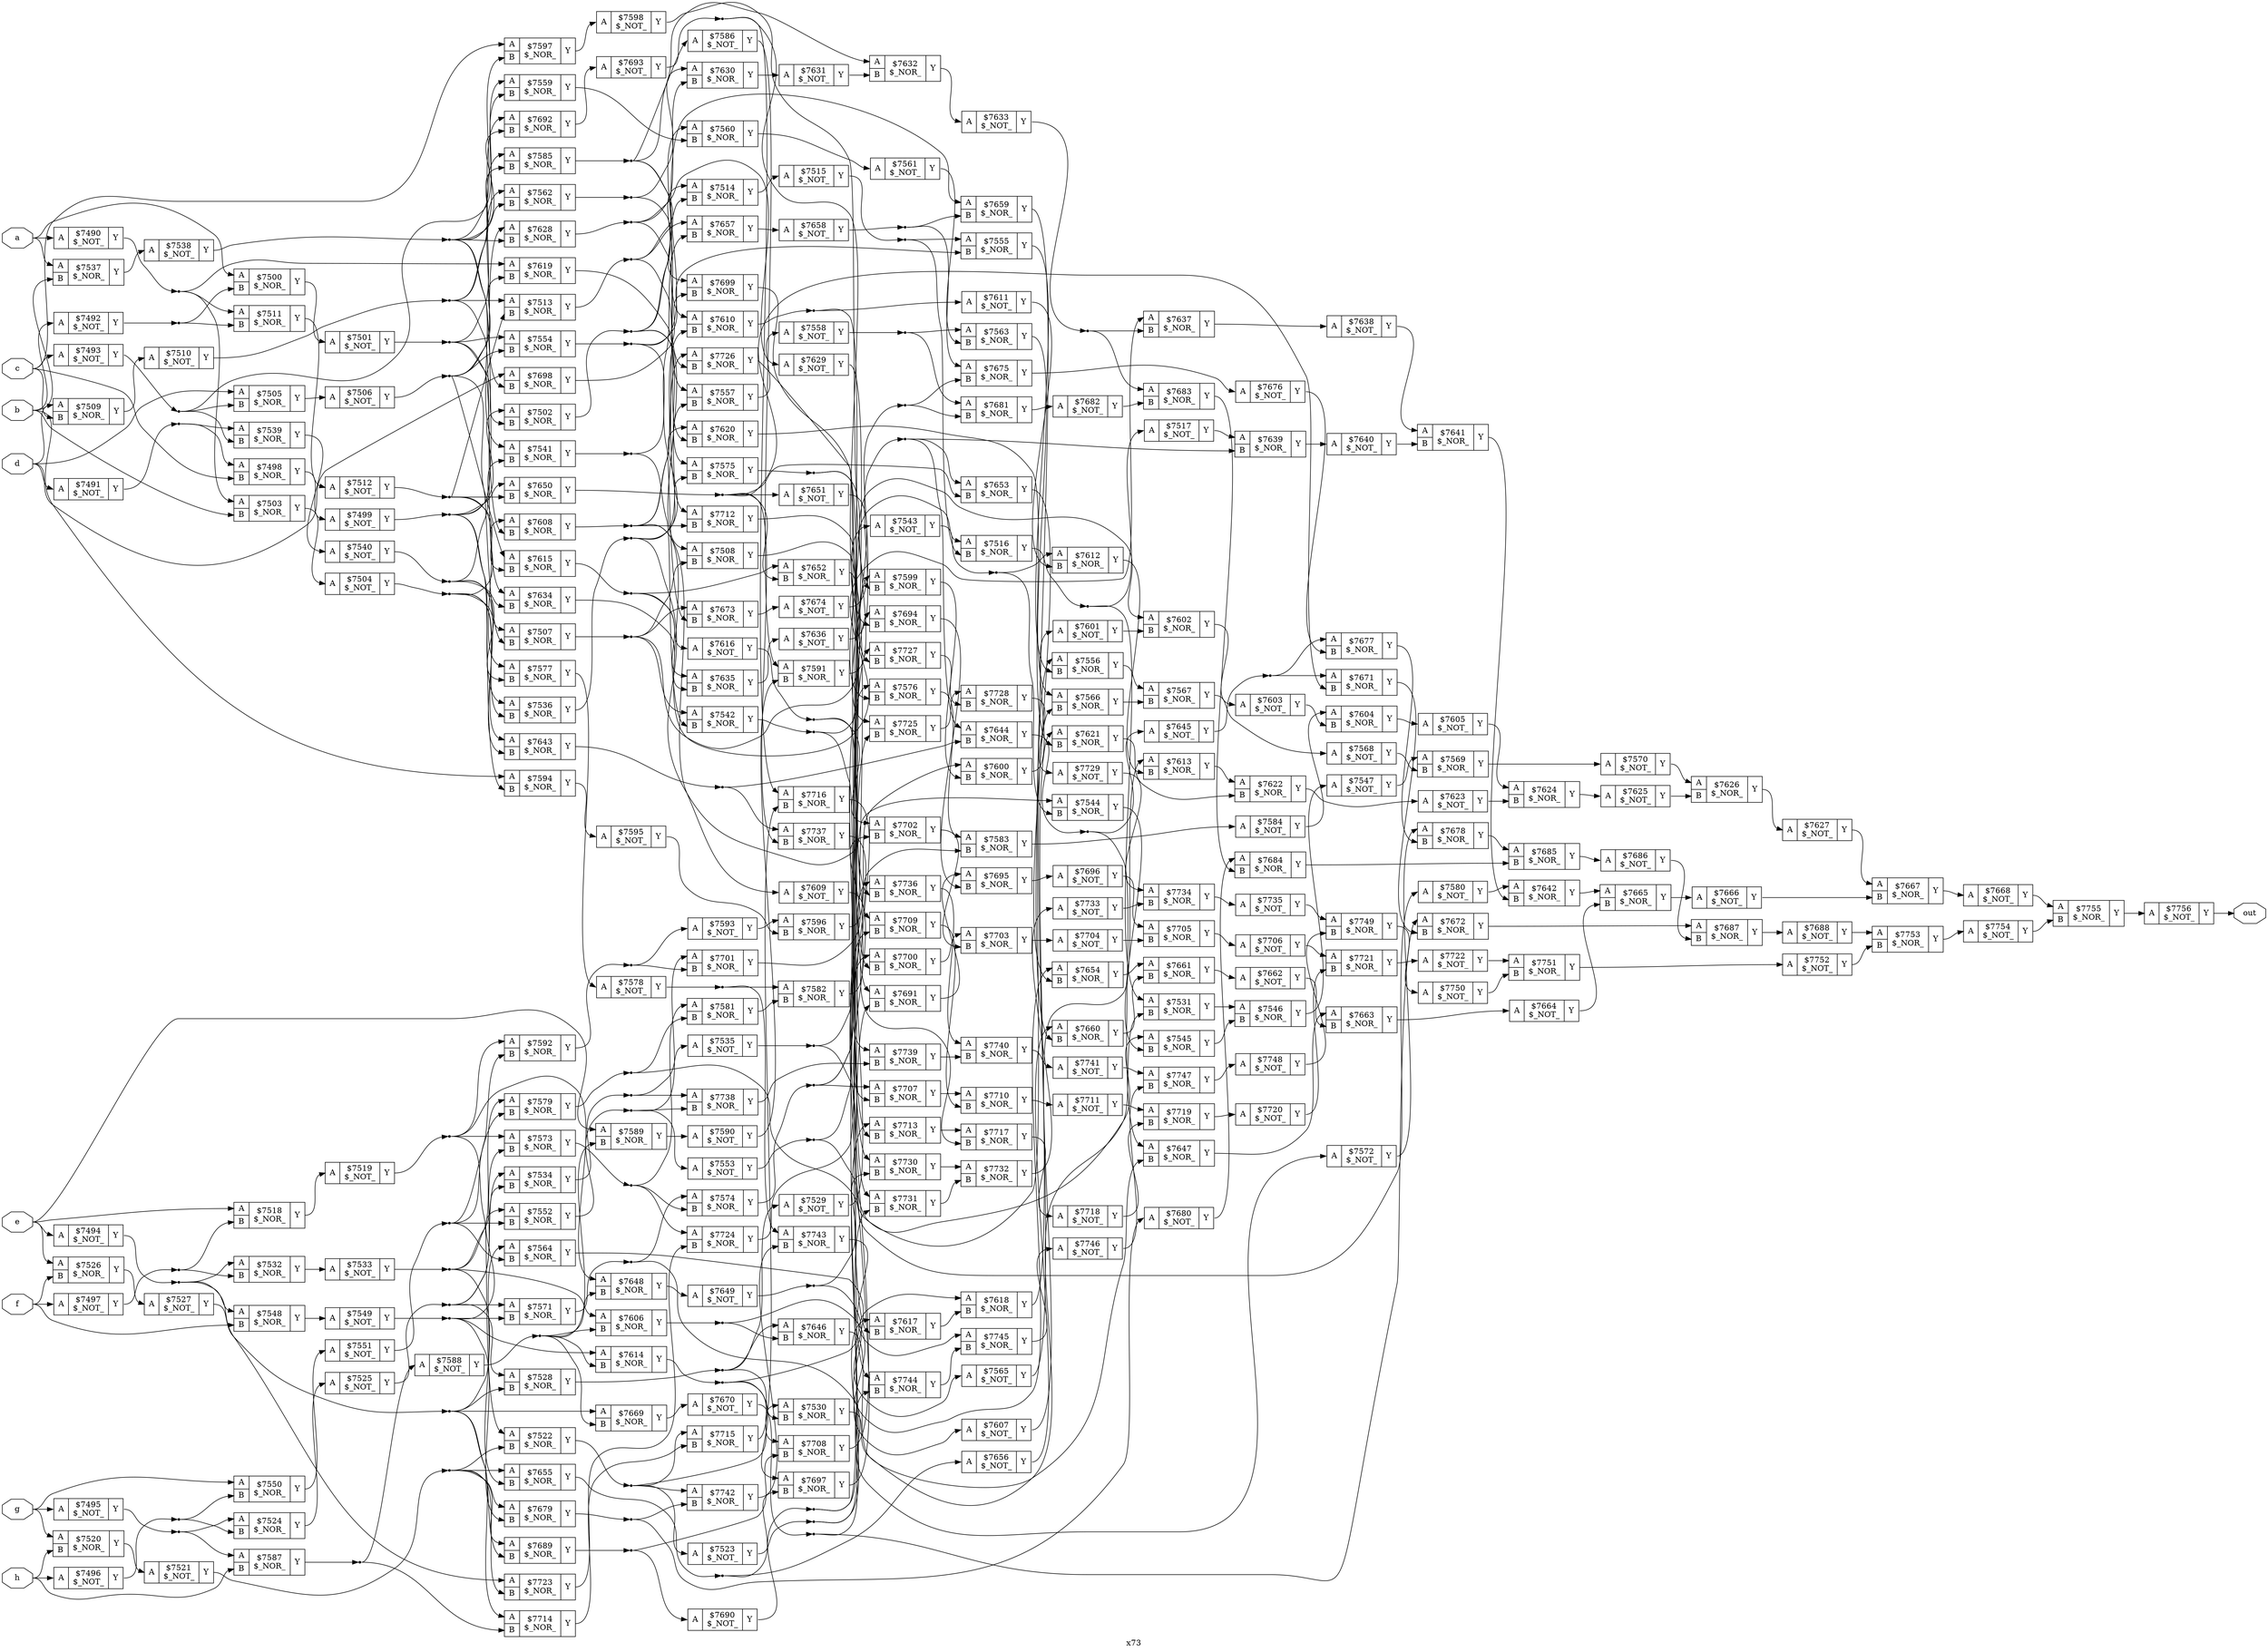digraph "x73" {
label="x73";
rankdir="LR";
remincross=true;
n267 [ shape=octagon, label="a", color="black", fontcolor="black" ];
n268 [ shape=octagon, label="b", color="black", fontcolor="black" ];
n269 [ shape=octagon, label="c", color="black", fontcolor="black" ];
n270 [ shape=octagon, label="d", color="black", fontcolor="black" ];
n271 [ shape=octagon, label="e", color="black", fontcolor="black" ];
n272 [ shape=octagon, label="f", color="black", fontcolor="black" ];
n273 [ shape=octagon, label="g", color="black", fontcolor="black" ];
n274 [ shape=octagon, label="h", color="black", fontcolor="black" ];
n275 [ shape=octagon, label="out", color="black", fontcolor="black" ];
c278 [ shape=record, label="{{<p276> A}|$7490\n$_NOT_|{<p277> Y}}" ];
c279 [ shape=record, label="{{<p276> A}|$7491\n$_NOT_|{<p277> Y}}" ];
c280 [ shape=record, label="{{<p276> A}|$7492\n$_NOT_|{<p277> Y}}" ];
c281 [ shape=record, label="{{<p276> A}|$7493\n$_NOT_|{<p277> Y}}" ];
c282 [ shape=record, label="{{<p276> A}|$7494\n$_NOT_|{<p277> Y}}" ];
c283 [ shape=record, label="{{<p276> A}|$7495\n$_NOT_|{<p277> Y}}" ];
c284 [ shape=record, label="{{<p276> A}|$7496\n$_NOT_|{<p277> Y}}" ];
c285 [ shape=record, label="{{<p276> A}|$7497\n$_NOT_|{<p277> Y}}" ];
c287 [ shape=record, label="{{<p276> A|<p286> B}|$7498\n$_NOR_|{<p277> Y}}" ];
c288 [ shape=record, label="{{<p276> A}|$7499\n$_NOT_|{<p277> Y}}" ];
c289 [ shape=record, label="{{<p276> A|<p286> B}|$7500\n$_NOR_|{<p277> Y}}" ];
c290 [ shape=record, label="{{<p276> A}|$7501\n$_NOT_|{<p277> Y}}" ];
c291 [ shape=record, label="{{<p276> A|<p286> B}|$7502\n$_NOR_|{<p277> Y}}" ];
c292 [ shape=record, label="{{<p276> A|<p286> B}|$7503\n$_NOR_|{<p277> Y}}" ];
c293 [ shape=record, label="{{<p276> A}|$7504\n$_NOT_|{<p277> Y}}" ];
c294 [ shape=record, label="{{<p276> A|<p286> B}|$7505\n$_NOR_|{<p277> Y}}" ];
c295 [ shape=record, label="{{<p276> A}|$7506\n$_NOT_|{<p277> Y}}" ];
c296 [ shape=record, label="{{<p276> A|<p286> B}|$7507\n$_NOR_|{<p277> Y}}" ];
c297 [ shape=record, label="{{<p276> A|<p286> B}|$7508\n$_NOR_|{<p277> Y}}" ];
c298 [ shape=record, label="{{<p276> A|<p286> B}|$7509\n$_NOR_|{<p277> Y}}" ];
c299 [ shape=record, label="{{<p276> A}|$7510\n$_NOT_|{<p277> Y}}" ];
c300 [ shape=record, label="{{<p276> A|<p286> B}|$7511\n$_NOR_|{<p277> Y}}" ];
c301 [ shape=record, label="{{<p276> A}|$7512\n$_NOT_|{<p277> Y}}" ];
c302 [ shape=record, label="{{<p276> A|<p286> B}|$7513\n$_NOR_|{<p277> Y}}" ];
c303 [ shape=record, label="{{<p276> A|<p286> B}|$7514\n$_NOR_|{<p277> Y}}" ];
c304 [ shape=record, label="{{<p276> A}|$7515\n$_NOT_|{<p277> Y}}" ];
c305 [ shape=record, label="{{<p276> A|<p286> B}|$7516\n$_NOR_|{<p277> Y}}" ];
c306 [ shape=record, label="{{<p276> A}|$7517\n$_NOT_|{<p277> Y}}" ];
c307 [ shape=record, label="{{<p276> A|<p286> B}|$7518\n$_NOR_|{<p277> Y}}" ];
c308 [ shape=record, label="{{<p276> A}|$7519\n$_NOT_|{<p277> Y}}" ];
c309 [ shape=record, label="{{<p276> A|<p286> B}|$7520\n$_NOR_|{<p277> Y}}" ];
c310 [ shape=record, label="{{<p276> A}|$7521\n$_NOT_|{<p277> Y}}" ];
c311 [ shape=record, label="{{<p276> A|<p286> B}|$7522\n$_NOR_|{<p277> Y}}" ];
c312 [ shape=record, label="{{<p276> A}|$7523\n$_NOT_|{<p277> Y}}" ];
c313 [ shape=record, label="{{<p276> A|<p286> B}|$7524\n$_NOR_|{<p277> Y}}" ];
c314 [ shape=record, label="{{<p276> A}|$7525\n$_NOT_|{<p277> Y}}" ];
c315 [ shape=record, label="{{<p276> A|<p286> B}|$7526\n$_NOR_|{<p277> Y}}" ];
c316 [ shape=record, label="{{<p276> A}|$7527\n$_NOT_|{<p277> Y}}" ];
c317 [ shape=record, label="{{<p276> A|<p286> B}|$7528\n$_NOR_|{<p277> Y}}" ];
c318 [ shape=record, label="{{<p276> A}|$7529\n$_NOT_|{<p277> Y}}" ];
c319 [ shape=record, label="{{<p276> A|<p286> B}|$7530\n$_NOR_|{<p277> Y}}" ];
c320 [ shape=record, label="{{<p276> A|<p286> B}|$7531\n$_NOR_|{<p277> Y}}" ];
c321 [ shape=record, label="{{<p276> A|<p286> B}|$7532\n$_NOR_|{<p277> Y}}" ];
c322 [ shape=record, label="{{<p276> A}|$7533\n$_NOT_|{<p277> Y}}" ];
c323 [ shape=record, label="{{<p276> A|<p286> B}|$7534\n$_NOR_|{<p277> Y}}" ];
c324 [ shape=record, label="{{<p276> A}|$7535\n$_NOT_|{<p277> Y}}" ];
c325 [ shape=record, label="{{<p276> A|<p286> B}|$7536\n$_NOR_|{<p277> Y}}" ];
c326 [ shape=record, label="{{<p276> A|<p286> B}|$7537\n$_NOR_|{<p277> Y}}" ];
c327 [ shape=record, label="{{<p276> A}|$7538\n$_NOT_|{<p277> Y}}" ];
c328 [ shape=record, label="{{<p276> A|<p286> B}|$7539\n$_NOR_|{<p277> Y}}" ];
c329 [ shape=record, label="{{<p276> A}|$7540\n$_NOT_|{<p277> Y}}" ];
c330 [ shape=record, label="{{<p276> A|<p286> B}|$7541\n$_NOR_|{<p277> Y}}" ];
c331 [ shape=record, label="{{<p276> A|<p286> B}|$7542\n$_NOR_|{<p277> Y}}" ];
c332 [ shape=record, label="{{<p276> A}|$7543\n$_NOT_|{<p277> Y}}" ];
c333 [ shape=record, label="{{<p276> A|<p286> B}|$7544\n$_NOR_|{<p277> Y}}" ];
c334 [ shape=record, label="{{<p276> A|<p286> B}|$7545\n$_NOR_|{<p277> Y}}" ];
c335 [ shape=record, label="{{<p276> A|<p286> B}|$7546\n$_NOR_|{<p277> Y}}" ];
c336 [ shape=record, label="{{<p276> A}|$7547\n$_NOT_|{<p277> Y}}" ];
c337 [ shape=record, label="{{<p276> A|<p286> B}|$7548\n$_NOR_|{<p277> Y}}" ];
c338 [ shape=record, label="{{<p276> A}|$7549\n$_NOT_|{<p277> Y}}" ];
c339 [ shape=record, label="{{<p276> A|<p286> B}|$7550\n$_NOR_|{<p277> Y}}" ];
c340 [ shape=record, label="{{<p276> A}|$7551\n$_NOT_|{<p277> Y}}" ];
c341 [ shape=record, label="{{<p276> A|<p286> B}|$7552\n$_NOR_|{<p277> Y}}" ];
c342 [ shape=record, label="{{<p276> A}|$7553\n$_NOT_|{<p277> Y}}" ];
c343 [ shape=record, label="{{<p276> A|<p286> B}|$7554\n$_NOR_|{<p277> Y}}" ];
c344 [ shape=record, label="{{<p276> A|<p286> B}|$7555\n$_NOR_|{<p277> Y}}" ];
c345 [ shape=record, label="{{<p276> A|<p286> B}|$7556\n$_NOR_|{<p277> Y}}" ];
c346 [ shape=record, label="{{<p276> A|<p286> B}|$7557\n$_NOR_|{<p277> Y}}" ];
c347 [ shape=record, label="{{<p276> A}|$7558\n$_NOT_|{<p277> Y}}" ];
c348 [ shape=record, label="{{<p276> A|<p286> B}|$7559\n$_NOR_|{<p277> Y}}" ];
c349 [ shape=record, label="{{<p276> A|<p286> B}|$7560\n$_NOR_|{<p277> Y}}" ];
c350 [ shape=record, label="{{<p276> A}|$7561\n$_NOT_|{<p277> Y}}" ];
c351 [ shape=record, label="{{<p276> A|<p286> B}|$7562\n$_NOR_|{<p277> Y}}" ];
c352 [ shape=record, label="{{<p276> A|<p286> B}|$7563\n$_NOR_|{<p277> Y}}" ];
c353 [ shape=record, label="{{<p276> A|<p286> B}|$7564\n$_NOR_|{<p277> Y}}" ];
c354 [ shape=record, label="{{<p276> A}|$7565\n$_NOT_|{<p277> Y}}" ];
c355 [ shape=record, label="{{<p276> A|<p286> B}|$7566\n$_NOR_|{<p277> Y}}" ];
c356 [ shape=record, label="{{<p276> A|<p286> B}|$7567\n$_NOR_|{<p277> Y}}" ];
c357 [ shape=record, label="{{<p276> A}|$7568\n$_NOT_|{<p277> Y}}" ];
c358 [ shape=record, label="{{<p276> A|<p286> B}|$7569\n$_NOR_|{<p277> Y}}" ];
c359 [ shape=record, label="{{<p276> A}|$7570\n$_NOT_|{<p277> Y}}" ];
c360 [ shape=record, label="{{<p276> A|<p286> B}|$7571\n$_NOR_|{<p277> Y}}" ];
c361 [ shape=record, label="{{<p276> A}|$7572\n$_NOT_|{<p277> Y}}" ];
c362 [ shape=record, label="{{<p276> A|<p286> B}|$7573\n$_NOR_|{<p277> Y}}" ];
c363 [ shape=record, label="{{<p276> A|<p286> B}|$7574\n$_NOR_|{<p277> Y}}" ];
c364 [ shape=record, label="{{<p276> A|<p286> B}|$7575\n$_NOR_|{<p277> Y}}" ];
c365 [ shape=record, label="{{<p276> A|<p286> B}|$7576\n$_NOR_|{<p277> Y}}" ];
c366 [ shape=record, label="{{<p276> A|<p286> B}|$7577\n$_NOR_|{<p277> Y}}" ];
c367 [ shape=record, label="{{<p276> A}|$7578\n$_NOT_|{<p277> Y}}" ];
c368 [ shape=record, label="{{<p276> A|<p286> B}|$7579\n$_NOR_|{<p277> Y}}" ];
c369 [ shape=record, label="{{<p276> A}|$7580\n$_NOT_|{<p277> Y}}" ];
c370 [ shape=record, label="{{<p276> A|<p286> B}|$7581\n$_NOR_|{<p277> Y}}" ];
c371 [ shape=record, label="{{<p276> A|<p286> B}|$7582\n$_NOR_|{<p277> Y}}" ];
c372 [ shape=record, label="{{<p276> A|<p286> B}|$7583\n$_NOR_|{<p277> Y}}" ];
c373 [ shape=record, label="{{<p276> A}|$7584\n$_NOT_|{<p277> Y}}" ];
c374 [ shape=record, label="{{<p276> A|<p286> B}|$7585\n$_NOR_|{<p277> Y}}" ];
c375 [ shape=record, label="{{<p276> A}|$7586\n$_NOT_|{<p277> Y}}" ];
c376 [ shape=record, label="{{<p276> A|<p286> B}|$7587\n$_NOR_|{<p277> Y}}" ];
c377 [ shape=record, label="{{<p276> A}|$7588\n$_NOT_|{<p277> Y}}" ];
c378 [ shape=record, label="{{<p276> A|<p286> B}|$7589\n$_NOR_|{<p277> Y}}" ];
c379 [ shape=record, label="{{<p276> A}|$7590\n$_NOT_|{<p277> Y}}" ];
c380 [ shape=record, label="{{<p276> A|<p286> B}|$7591\n$_NOR_|{<p277> Y}}" ];
c381 [ shape=record, label="{{<p276> A|<p286> B}|$7592\n$_NOR_|{<p277> Y}}" ];
c382 [ shape=record, label="{{<p276> A}|$7593\n$_NOT_|{<p277> Y}}" ];
c383 [ shape=record, label="{{<p276> A|<p286> B}|$7594\n$_NOR_|{<p277> Y}}" ];
c384 [ shape=record, label="{{<p276> A}|$7595\n$_NOT_|{<p277> Y}}" ];
c385 [ shape=record, label="{{<p276> A|<p286> B}|$7596\n$_NOR_|{<p277> Y}}" ];
c386 [ shape=record, label="{{<p276> A|<p286> B}|$7597\n$_NOR_|{<p277> Y}}" ];
c387 [ shape=record, label="{{<p276> A}|$7598\n$_NOT_|{<p277> Y}}" ];
c388 [ shape=record, label="{{<p276> A|<p286> B}|$7599\n$_NOR_|{<p277> Y}}" ];
c389 [ shape=record, label="{{<p276> A|<p286> B}|$7600\n$_NOR_|{<p277> Y}}" ];
c390 [ shape=record, label="{{<p276> A}|$7601\n$_NOT_|{<p277> Y}}" ];
c391 [ shape=record, label="{{<p276> A|<p286> B}|$7602\n$_NOR_|{<p277> Y}}" ];
c392 [ shape=record, label="{{<p276> A}|$7603\n$_NOT_|{<p277> Y}}" ];
c393 [ shape=record, label="{{<p276> A|<p286> B}|$7604\n$_NOR_|{<p277> Y}}" ];
c394 [ shape=record, label="{{<p276> A}|$7605\n$_NOT_|{<p277> Y}}" ];
c395 [ shape=record, label="{{<p276> A|<p286> B}|$7606\n$_NOR_|{<p277> Y}}" ];
c396 [ shape=record, label="{{<p276> A}|$7607\n$_NOT_|{<p277> Y}}" ];
c397 [ shape=record, label="{{<p276> A|<p286> B}|$7608\n$_NOR_|{<p277> Y}}" ];
c398 [ shape=record, label="{{<p276> A}|$7609\n$_NOT_|{<p277> Y}}" ];
c399 [ shape=record, label="{{<p276> A|<p286> B}|$7610\n$_NOR_|{<p277> Y}}" ];
c400 [ shape=record, label="{{<p276> A}|$7611\n$_NOT_|{<p277> Y}}" ];
c401 [ shape=record, label="{{<p276> A|<p286> B}|$7612\n$_NOR_|{<p277> Y}}" ];
c402 [ shape=record, label="{{<p276> A|<p286> B}|$7613\n$_NOR_|{<p277> Y}}" ];
c403 [ shape=record, label="{{<p276> A|<p286> B}|$7614\n$_NOR_|{<p277> Y}}" ];
c404 [ shape=record, label="{{<p276> A|<p286> B}|$7615\n$_NOR_|{<p277> Y}}" ];
c405 [ shape=record, label="{{<p276> A}|$7616\n$_NOT_|{<p277> Y}}" ];
c406 [ shape=record, label="{{<p276> A|<p286> B}|$7617\n$_NOR_|{<p277> Y}}" ];
c407 [ shape=record, label="{{<p276> A|<p286> B}|$7618\n$_NOR_|{<p277> Y}}" ];
c408 [ shape=record, label="{{<p276> A|<p286> B}|$7619\n$_NOR_|{<p277> Y}}" ];
c409 [ shape=record, label="{{<p276> A|<p286> B}|$7620\n$_NOR_|{<p277> Y}}" ];
c410 [ shape=record, label="{{<p276> A|<p286> B}|$7621\n$_NOR_|{<p277> Y}}" ];
c411 [ shape=record, label="{{<p276> A|<p286> B}|$7622\n$_NOR_|{<p277> Y}}" ];
c412 [ shape=record, label="{{<p276> A}|$7623\n$_NOT_|{<p277> Y}}" ];
c413 [ shape=record, label="{{<p276> A|<p286> B}|$7624\n$_NOR_|{<p277> Y}}" ];
c414 [ shape=record, label="{{<p276> A}|$7625\n$_NOT_|{<p277> Y}}" ];
c415 [ shape=record, label="{{<p276> A|<p286> B}|$7626\n$_NOR_|{<p277> Y}}" ];
c416 [ shape=record, label="{{<p276> A}|$7627\n$_NOT_|{<p277> Y}}" ];
c417 [ shape=record, label="{{<p276> A|<p286> B}|$7628\n$_NOR_|{<p277> Y}}" ];
c418 [ shape=record, label="{{<p276> A}|$7629\n$_NOT_|{<p277> Y}}" ];
c419 [ shape=record, label="{{<p276> A|<p286> B}|$7630\n$_NOR_|{<p277> Y}}" ];
c420 [ shape=record, label="{{<p276> A}|$7631\n$_NOT_|{<p277> Y}}" ];
c421 [ shape=record, label="{{<p276> A|<p286> B}|$7632\n$_NOR_|{<p277> Y}}" ];
c422 [ shape=record, label="{{<p276> A}|$7633\n$_NOT_|{<p277> Y}}" ];
c423 [ shape=record, label="{{<p276> A|<p286> B}|$7634\n$_NOR_|{<p277> Y}}" ];
c424 [ shape=record, label="{{<p276> A|<p286> B}|$7635\n$_NOR_|{<p277> Y}}" ];
c425 [ shape=record, label="{{<p276> A}|$7636\n$_NOT_|{<p277> Y}}" ];
c426 [ shape=record, label="{{<p276> A|<p286> B}|$7637\n$_NOR_|{<p277> Y}}" ];
c427 [ shape=record, label="{{<p276> A}|$7638\n$_NOT_|{<p277> Y}}" ];
c428 [ shape=record, label="{{<p276> A|<p286> B}|$7639\n$_NOR_|{<p277> Y}}" ];
c429 [ shape=record, label="{{<p276> A}|$7640\n$_NOT_|{<p277> Y}}" ];
c430 [ shape=record, label="{{<p276> A|<p286> B}|$7641\n$_NOR_|{<p277> Y}}" ];
c431 [ shape=record, label="{{<p276> A|<p286> B}|$7642\n$_NOR_|{<p277> Y}}" ];
c432 [ shape=record, label="{{<p276> A|<p286> B}|$7643\n$_NOR_|{<p277> Y}}" ];
c433 [ shape=record, label="{{<p276> A|<p286> B}|$7644\n$_NOR_|{<p277> Y}}" ];
c434 [ shape=record, label="{{<p276> A}|$7645\n$_NOT_|{<p277> Y}}" ];
c435 [ shape=record, label="{{<p276> A|<p286> B}|$7646\n$_NOR_|{<p277> Y}}" ];
c436 [ shape=record, label="{{<p276> A|<p286> B}|$7647\n$_NOR_|{<p277> Y}}" ];
c437 [ shape=record, label="{{<p276> A|<p286> B}|$7648\n$_NOR_|{<p277> Y}}" ];
c438 [ shape=record, label="{{<p276> A}|$7649\n$_NOT_|{<p277> Y}}" ];
c439 [ shape=record, label="{{<p276> A|<p286> B}|$7650\n$_NOR_|{<p277> Y}}" ];
c440 [ shape=record, label="{{<p276> A}|$7651\n$_NOT_|{<p277> Y}}" ];
c441 [ shape=record, label="{{<p276> A|<p286> B}|$7652\n$_NOR_|{<p277> Y}}" ];
c442 [ shape=record, label="{{<p276> A|<p286> B}|$7653\n$_NOR_|{<p277> Y}}" ];
c443 [ shape=record, label="{{<p276> A|<p286> B}|$7654\n$_NOR_|{<p277> Y}}" ];
c444 [ shape=record, label="{{<p276> A|<p286> B}|$7655\n$_NOR_|{<p277> Y}}" ];
c445 [ shape=record, label="{{<p276> A}|$7656\n$_NOT_|{<p277> Y}}" ];
c446 [ shape=record, label="{{<p276> A|<p286> B}|$7657\n$_NOR_|{<p277> Y}}" ];
c447 [ shape=record, label="{{<p276> A}|$7658\n$_NOT_|{<p277> Y}}" ];
c448 [ shape=record, label="{{<p276> A|<p286> B}|$7659\n$_NOR_|{<p277> Y}}" ];
c449 [ shape=record, label="{{<p276> A|<p286> B}|$7660\n$_NOR_|{<p277> Y}}" ];
c450 [ shape=record, label="{{<p276> A|<p286> B}|$7661\n$_NOR_|{<p277> Y}}" ];
c451 [ shape=record, label="{{<p276> A}|$7662\n$_NOT_|{<p277> Y}}" ];
c452 [ shape=record, label="{{<p276> A|<p286> B}|$7663\n$_NOR_|{<p277> Y}}" ];
c453 [ shape=record, label="{{<p276> A}|$7664\n$_NOT_|{<p277> Y}}" ];
c454 [ shape=record, label="{{<p276> A|<p286> B}|$7665\n$_NOR_|{<p277> Y}}" ];
c455 [ shape=record, label="{{<p276> A}|$7666\n$_NOT_|{<p277> Y}}" ];
c456 [ shape=record, label="{{<p276> A|<p286> B}|$7667\n$_NOR_|{<p277> Y}}" ];
c457 [ shape=record, label="{{<p276> A}|$7668\n$_NOT_|{<p277> Y}}" ];
c458 [ shape=record, label="{{<p276> A|<p286> B}|$7669\n$_NOR_|{<p277> Y}}" ];
c459 [ shape=record, label="{{<p276> A}|$7670\n$_NOT_|{<p277> Y}}" ];
c460 [ shape=record, label="{{<p276> A|<p286> B}|$7671\n$_NOR_|{<p277> Y}}" ];
c461 [ shape=record, label="{{<p276> A|<p286> B}|$7672\n$_NOR_|{<p277> Y}}" ];
c462 [ shape=record, label="{{<p276> A|<p286> B}|$7673\n$_NOR_|{<p277> Y}}" ];
c463 [ shape=record, label="{{<p276> A}|$7674\n$_NOT_|{<p277> Y}}" ];
c464 [ shape=record, label="{{<p276> A|<p286> B}|$7675\n$_NOR_|{<p277> Y}}" ];
c465 [ shape=record, label="{{<p276> A}|$7676\n$_NOT_|{<p277> Y}}" ];
c466 [ shape=record, label="{{<p276> A|<p286> B}|$7677\n$_NOR_|{<p277> Y}}" ];
c467 [ shape=record, label="{{<p276> A|<p286> B}|$7678\n$_NOR_|{<p277> Y}}" ];
c468 [ shape=record, label="{{<p276> A|<p286> B}|$7679\n$_NOR_|{<p277> Y}}" ];
c469 [ shape=record, label="{{<p276> A}|$7680\n$_NOT_|{<p277> Y}}" ];
c470 [ shape=record, label="{{<p276> A|<p286> B}|$7681\n$_NOR_|{<p277> Y}}" ];
c471 [ shape=record, label="{{<p276> A}|$7682\n$_NOT_|{<p277> Y}}" ];
c472 [ shape=record, label="{{<p276> A|<p286> B}|$7683\n$_NOR_|{<p277> Y}}" ];
c473 [ shape=record, label="{{<p276> A|<p286> B}|$7684\n$_NOR_|{<p277> Y}}" ];
c474 [ shape=record, label="{{<p276> A|<p286> B}|$7685\n$_NOR_|{<p277> Y}}" ];
c475 [ shape=record, label="{{<p276> A}|$7686\n$_NOT_|{<p277> Y}}" ];
c476 [ shape=record, label="{{<p276> A|<p286> B}|$7687\n$_NOR_|{<p277> Y}}" ];
c477 [ shape=record, label="{{<p276> A}|$7688\n$_NOT_|{<p277> Y}}" ];
c478 [ shape=record, label="{{<p276> A|<p286> B}|$7689\n$_NOR_|{<p277> Y}}" ];
c479 [ shape=record, label="{{<p276> A}|$7690\n$_NOT_|{<p277> Y}}" ];
c480 [ shape=record, label="{{<p276> A|<p286> B}|$7691\n$_NOR_|{<p277> Y}}" ];
c481 [ shape=record, label="{{<p276> A|<p286> B}|$7692\n$_NOR_|{<p277> Y}}" ];
c482 [ shape=record, label="{{<p276> A}|$7693\n$_NOT_|{<p277> Y}}" ];
c483 [ shape=record, label="{{<p276> A|<p286> B}|$7694\n$_NOR_|{<p277> Y}}" ];
c484 [ shape=record, label="{{<p276> A|<p286> B}|$7695\n$_NOR_|{<p277> Y}}" ];
c485 [ shape=record, label="{{<p276> A}|$7696\n$_NOT_|{<p277> Y}}" ];
c486 [ shape=record, label="{{<p276> A|<p286> B}|$7697\n$_NOR_|{<p277> Y}}" ];
c487 [ shape=record, label="{{<p276> A|<p286> B}|$7698\n$_NOR_|{<p277> Y}}" ];
c488 [ shape=record, label="{{<p276> A|<p286> B}|$7699\n$_NOR_|{<p277> Y}}" ];
c489 [ shape=record, label="{{<p276> A|<p286> B}|$7700\n$_NOR_|{<p277> Y}}" ];
c490 [ shape=record, label="{{<p276> A|<p286> B}|$7701\n$_NOR_|{<p277> Y}}" ];
c491 [ shape=record, label="{{<p276> A|<p286> B}|$7702\n$_NOR_|{<p277> Y}}" ];
c492 [ shape=record, label="{{<p276> A|<p286> B}|$7703\n$_NOR_|{<p277> Y}}" ];
c493 [ shape=record, label="{{<p276> A}|$7704\n$_NOT_|{<p277> Y}}" ];
c494 [ shape=record, label="{{<p276> A|<p286> B}|$7705\n$_NOR_|{<p277> Y}}" ];
c495 [ shape=record, label="{{<p276> A}|$7706\n$_NOT_|{<p277> Y}}" ];
c496 [ shape=record, label="{{<p276> A|<p286> B}|$7707\n$_NOR_|{<p277> Y}}" ];
c497 [ shape=record, label="{{<p276> A|<p286> B}|$7708\n$_NOR_|{<p277> Y}}" ];
c498 [ shape=record, label="{{<p276> A|<p286> B}|$7709\n$_NOR_|{<p277> Y}}" ];
c499 [ shape=record, label="{{<p276> A|<p286> B}|$7710\n$_NOR_|{<p277> Y}}" ];
c500 [ shape=record, label="{{<p276> A}|$7711\n$_NOT_|{<p277> Y}}" ];
c501 [ shape=record, label="{{<p276> A|<p286> B}|$7712\n$_NOR_|{<p277> Y}}" ];
c502 [ shape=record, label="{{<p276> A|<p286> B}|$7713\n$_NOR_|{<p277> Y}}" ];
c503 [ shape=record, label="{{<p276> A|<p286> B}|$7714\n$_NOR_|{<p277> Y}}" ];
c504 [ shape=record, label="{{<p276> A|<p286> B}|$7715\n$_NOR_|{<p277> Y}}" ];
c505 [ shape=record, label="{{<p276> A|<p286> B}|$7716\n$_NOR_|{<p277> Y}}" ];
c506 [ shape=record, label="{{<p276> A|<p286> B}|$7717\n$_NOR_|{<p277> Y}}" ];
c507 [ shape=record, label="{{<p276> A}|$7718\n$_NOT_|{<p277> Y}}" ];
c508 [ shape=record, label="{{<p276> A|<p286> B}|$7719\n$_NOR_|{<p277> Y}}" ];
c509 [ shape=record, label="{{<p276> A}|$7720\n$_NOT_|{<p277> Y}}" ];
c510 [ shape=record, label="{{<p276> A|<p286> B}|$7721\n$_NOR_|{<p277> Y}}" ];
c511 [ shape=record, label="{{<p276> A}|$7722\n$_NOT_|{<p277> Y}}" ];
c512 [ shape=record, label="{{<p276> A|<p286> B}|$7723\n$_NOR_|{<p277> Y}}" ];
c513 [ shape=record, label="{{<p276> A|<p286> B}|$7724\n$_NOR_|{<p277> Y}}" ];
c514 [ shape=record, label="{{<p276> A|<p286> B}|$7725\n$_NOR_|{<p277> Y}}" ];
c515 [ shape=record, label="{{<p276> A|<p286> B}|$7726\n$_NOR_|{<p277> Y}}" ];
c516 [ shape=record, label="{{<p276> A|<p286> B}|$7727\n$_NOR_|{<p277> Y}}" ];
c517 [ shape=record, label="{{<p276> A|<p286> B}|$7728\n$_NOR_|{<p277> Y}}" ];
c518 [ shape=record, label="{{<p276> A}|$7729\n$_NOT_|{<p277> Y}}" ];
c519 [ shape=record, label="{{<p276> A|<p286> B}|$7730\n$_NOR_|{<p277> Y}}" ];
c520 [ shape=record, label="{{<p276> A|<p286> B}|$7731\n$_NOR_|{<p277> Y}}" ];
c521 [ shape=record, label="{{<p276> A|<p286> B}|$7732\n$_NOR_|{<p277> Y}}" ];
c522 [ shape=record, label="{{<p276> A}|$7733\n$_NOT_|{<p277> Y}}" ];
c523 [ shape=record, label="{{<p276> A|<p286> B}|$7734\n$_NOR_|{<p277> Y}}" ];
c524 [ shape=record, label="{{<p276> A}|$7735\n$_NOT_|{<p277> Y}}" ];
c525 [ shape=record, label="{{<p276> A|<p286> B}|$7736\n$_NOR_|{<p277> Y}}" ];
c526 [ shape=record, label="{{<p276> A|<p286> B}|$7737\n$_NOR_|{<p277> Y}}" ];
c527 [ shape=record, label="{{<p276> A|<p286> B}|$7738\n$_NOR_|{<p277> Y}}" ];
c528 [ shape=record, label="{{<p276> A|<p286> B}|$7739\n$_NOR_|{<p277> Y}}" ];
c529 [ shape=record, label="{{<p276> A|<p286> B}|$7740\n$_NOR_|{<p277> Y}}" ];
c530 [ shape=record, label="{{<p276> A}|$7741\n$_NOT_|{<p277> Y}}" ];
c531 [ shape=record, label="{{<p276> A|<p286> B}|$7742\n$_NOR_|{<p277> Y}}" ];
c532 [ shape=record, label="{{<p276> A|<p286> B}|$7743\n$_NOR_|{<p277> Y}}" ];
c533 [ shape=record, label="{{<p276> A|<p286> B}|$7744\n$_NOR_|{<p277> Y}}" ];
c534 [ shape=record, label="{{<p276> A|<p286> B}|$7745\n$_NOR_|{<p277> Y}}" ];
c535 [ shape=record, label="{{<p276> A}|$7746\n$_NOT_|{<p277> Y}}" ];
c536 [ shape=record, label="{{<p276> A|<p286> B}|$7747\n$_NOR_|{<p277> Y}}" ];
c537 [ shape=record, label="{{<p276> A}|$7748\n$_NOT_|{<p277> Y}}" ];
c538 [ shape=record, label="{{<p276> A|<p286> B}|$7749\n$_NOR_|{<p277> Y}}" ];
c539 [ shape=record, label="{{<p276> A}|$7750\n$_NOT_|{<p277> Y}}" ];
c540 [ shape=record, label="{{<p276> A|<p286> B}|$7751\n$_NOR_|{<p277> Y}}" ];
c541 [ shape=record, label="{{<p276> A}|$7752\n$_NOT_|{<p277> Y}}" ];
c542 [ shape=record, label="{{<p276> A|<p286> B}|$7753\n$_NOR_|{<p277> Y}}" ];
c543 [ shape=record, label="{{<p276> A}|$7754\n$_NOT_|{<p277> Y}}" ];
c544 [ shape=record, label="{{<p276> A|<p286> B}|$7755\n$_NOR_|{<p277> Y}}" ];
c545 [ shape=record, label="{{<p276> A}|$7756\n$_NOT_|{<p277> Y}}" ];
c369:p277:e -> c431:p276:w [color="black", label=""];
c378:p277:e -> c379:p276:w [color="black", label=""];
n100 [ shape=point ];
c459:p277:e -> n100:w [color="black", label=""];
n100:e -> c461:p276:w [color="black", label=""];
n100:e -> c533:p286:w [color="black", label=""];
c460:p277:e -> c461:p286:w [color="black", label=""];
c461:p277:e -> c476:p276:w [color="black", label=""];
c462:p277:e -> c463:p276:w [color="black", label=""];
n104 [ shape=point ];
c463:p277:e -> n104:w [color="black", label=""];
n104:e -> c464:p286:w [color="black", label=""];
n104:e -> c470:p286:w [color="black", label=""];
c464:p277:e -> c465:p276:w [color="black", label=""];
c465:p277:e -> c466:p286:w [color="black", label=""];
c466:p277:e -> c467:p286:w [color="black", label=""];
c467:p277:e -> c474:p276:w [color="black", label=""];
n109 [ shape=point ];
c468:p277:e -> n109:w [color="black", label=""];
n109:e -> c469:p276:w [color="black", label=""];
n109:e -> c531:p286:w [color="black", label=""];
n11 [ shape=point ];
c278:p277:e -> n11:w [color="black", label=""];
n11:e -> c292:p276:w [color="black", label=""];
n11:e -> c300:p276:w [color="black", label=""];
n11:e -> c408:p276:w [color="black", label=""];
n110 [ shape=point ];
c288:p277:e -> n110:w [color="black", label=""];
n110:e -> c291:p276:w [color="black", label=""];
n110:e -> c325:p276:w [color="black", label=""];
n110:e -> c383:p286:w [color="black", label=""];
n110:e -> c417:p276:w [color="black", label=""];
n110:e -> c439:p276:w [color="black", label=""];
c469:p277:e -> c473:p276:w [color="black", label=""];
c470:p277:e -> c471:p276:w [color="black", label=""];
c471:p277:e -> c472:p286:w [color="black", label=""];
c472:p277:e -> c473:p286:w [color="black", label=""];
c473:p277:e -> c474:p286:w [color="black", label=""];
c474:p277:e -> c475:p276:w [color="black", label=""];
c475:p277:e -> c476:p286:w [color="black", label=""];
c476:p277:e -> c477:p276:w [color="black", label=""];
c477:p277:e -> c542:p276:w [color="black", label=""];
c379:p277:e -> c380:p286:w [color="black", label=""];
n120 [ shape=point ];
c478:p277:e -> n120:w [color="black", label=""];
n120:e -> c479:p276:w [color="black", label=""];
n120:e -> c497:p286:w [color="black", label=""];
c289:p277:e -> c290:p276:w [color="black", label=""];
n122 [ shape=point ];
c479:p277:e -> n122:w [color="black", label=""];
n122:e -> c480:p286:w [color="black", label=""];
n122:e -> c520:p286:w [color="black", label=""];
c480:p277:e -> c484:p276:w [color="black", label=""];
c481:p277:e -> c482:p276:w [color="black", label=""];
n125 [ shape=point ];
c482:p277:e -> n125:w [color="black", label=""];
n125:e -> c483:p286:w [color="black", label=""];
n125:e -> c505:p276:w [color="black", label=""];
c483:p277:e -> c484:p286:w [color="black", label=""];
c484:p277:e -> c485:p276:w [color="black", label=""];
c485:p277:e -> c494:p276:w [color="black", label=""];
c486:p277:e -> c489:p276:w [color="black", label=""];
c380:p277:e -> c391:p276:w [color="black", label=""];
c487:p277:e -> c488:p286:w [color="black", label=""];
c488:p277:e -> c489:p286:w [color="black", label=""];
n132 [ shape=point ];
c290:p277:e -> n132:w [color="black", label=""];
n132:e -> c291:p286:w [color="black", label=""];
n132:e -> c343:p276:w [color="black", label=""];
n132:e -> c374:p276:w [color="black", label=""];
n132:e -> c423:p276:w [color="black", label=""];
c489:p277:e -> c492:p276:w [color="black", label=""];
c490:p277:e -> c491:p286:w [color="black", label=""];
c491:p277:e -> c492:p286:w [color="black", label=""];
c492:p277:e -> c493:p276:w [color="black", label=""];
c493:p277:e -> c494:p286:w [color="black", label=""];
c494:p277:e -> c495:p276:w [color="black", label=""];
c495:p277:e -> c510:p276:w [color="black", label=""];
n14 [ shape=point ];
c381:p277:e -> n14:w [color="black", label=""];
n14:e -> c382:p276:w [color="black", label=""];
n14:e -> c490:p286:w [color="black", label=""];
c496:p277:e -> c499:p276:w [color="black", label=""];
c497:p277:e -> c498:p286:w [color="black", label=""];
c498:p277:e -> c499:p286:w [color="black", label=""];
n143 [ shape=point ];
c291:p277:e -> n143:w [color="black", label=""];
n143:e -> c297:p276:w [color="black", label=""];
n143:e -> c303:p276:w [color="black", label=""];
n143:e -> c364:p276:w [color="black", label=""];
n143:e -> c448:p276:w [color="black", label=""];
c499:p277:e -> c500:p276:w [color="black", label=""];
c500:p277:e -> c508:p276:w [color="black", label=""];
c501:p277:e -> c502:p286:w [color="black", label=""];
c502:p277:e -> c506:p276:w [color="black", label=""];
c503:p277:e -> c504:p286:w [color="black", label=""];
c504:p277:e -> c505:p286:w [color="black", label=""];
c382:p277:e -> c385:p276:w [color="black", label=""];
c505:p277:e -> c506:p286:w [color="black", label=""];
c506:p277:e -> c507:p276:w [color="black", label=""];
c507:p277:e -> c508:p286:w [color="black", label=""];
c508:p277:e -> c509:p276:w [color="black", label=""];
c292:p277:e -> c293:p276:w [color="black", label=""];
c509:p277:e -> c510:p286:w [color="black", label=""];
c510:p277:e -> c511:p276:w [color="black", label=""];
c511:p277:e -> c540:p276:w [color="black", label=""];
c512:p277:e -> c513:p286:w [color="black", label=""];
c513:p277:e -> c514:p286:w [color="black", label=""];
c383:p277:e -> c384:p276:w [color="black", label=""];
c514:p277:e -> c517:p276:w [color="black", label=""];
c515:p277:e -> c516:p286:w [color="black", label=""];
c516:p277:e -> c517:p286:w [color="black", label=""];
c517:p277:e -> c518:p276:w [color="black", label=""];
c518:p277:e -> c523:p276:w [color="black", label=""];
n165 [ shape=point ];
c293:p277:e -> n165:w [color="black", label=""];
n165:e -> c296:p276:w [color="black", label=""];
n165:e -> c325:p286:w [color="black", label=""];
n165:e -> c397:p276:w [color="black", label=""];
n165:e -> c432:p276:w [color="black", label=""];
c519:p277:e -> c521:p276:w [color="black", label=""];
c520:p277:e -> c521:p286:w [color="black", label=""];
c521:p277:e -> c522:p276:w [color="black", label=""];
c522:p277:e -> c523:p286:w [color="black", label=""];
c384:p277:e -> c385:p286:w [color="black", label=""];
c523:p277:e -> c524:p276:w [color="black", label=""];
c524:p277:e -> c538:p276:w [color="black", label=""];
c525:p277:e -> c529:p276:w [color="black", label=""];
c526:p277:e -> c528:p276:w [color="black", label=""];
c527:p277:e -> c528:p286:w [color="black", label=""];
c528:p277:e -> c529:p286:w [color="black", label=""];
c294:p277:e -> c295:p276:w [color="black", label=""];
c529:p277:e -> c530:p276:w [color="black", label=""];
c530:p277:e -> c536:p276:w [color="black", label=""];
c531:p277:e -> c532:p286:w [color="black", label=""];
c385:p277:e -> c389:p276:w [color="black", label=""];
c532:p277:e -> c534:p276:w [color="black", label=""];
c533:p277:e -> c534:p286:w [color="black", label=""];
c534:p277:e -> c535:p276:w [color="black", label=""];
c535:p277:e -> c536:p286:w [color="black", label=""];
c536:p277:e -> c537:p276:w [color="black", label=""];
c537:p277:e -> c538:p286:w [color="black", label=""];
c538:p277:e -> c539:p276:w [color="black", label=""];
n187 [ shape=point ];
c295:p277:e -> n187:w [color="black", label=""];
n187:e -> c296:p286:w [color="black", label=""];
n187:e -> c343:p286:w [color="black", label=""];
n187:e -> c351:p276:w [color="black", label=""];
n187:e -> c404:p276:w [color="black", label=""];
n187:e -> c408:p286:w [color="black", label=""];
c539:p277:e -> c540:p286:w [color="black", label=""];
c540:p277:e -> c541:p276:w [color="black", label=""];
c386:p277:e -> c387:p276:w [color="black", label=""];
c541:p277:e -> c542:p286:w [color="black", label=""];
c542:p277:e -> c543:p276:w [color="black", label=""];
c543:p277:e -> c544:p286:w [color="black", label=""];
c544:p277:e -> c545:p276:w [color="black", label=""];
n194 [ shape=point ];
c296:p277:e -> n194:w [color="black", label=""];
n194:e -> c297:p286:w [color="black", label=""];
n194:e -> c305:p276:w [color="black", label=""];
n194:e -> c331:p276:w [color="black", label=""];
n194:e -> c462:p276:w [color="black", label=""];
c297:p277:e -> c519:p276:w [color="black", label=""];
c298:p277:e -> c299:p276:w [color="black", label=""];
n197 [ shape=point ];
c299:p277:e -> n197:w [color="black", label=""];
n197:e -> c302:p276:w [color="black", label=""];
n197:e -> c374:p286:w [color="black", label=""];
n197:e -> c397:p286:w [color="black", label=""];
n197:e -> c481:p276:w [color="black", label=""];
c300:p277:e -> c301:p276:w [color="black", label=""];
n199 [ shape=point ];
c301:p277:e -> n199:w [color="black", label=""];
n199:e -> c302:p286:w [color="black", label=""];
n199:e -> c366:p276:w [color="black", label=""];
n199:e -> c404:p286:w [color="black", label=""];
n199:e -> c439:p286:w [color="black", label=""];
c370:p277:e -> c371:p286:w [color="black", label=""];
c387:p277:e -> c388:p286:w [color="black", label=""];
n200 [ shape=point ];
c302:p277:e -> n200:w [color="black", label=""];
n200:e -> c303:p286:w [color="black", label=""];
n200:e -> c346:p276:w [color="black", label=""];
n200:e -> c446:p276:w [color="black", label=""];
c303:p277:e -> c304:p276:w [color="black", label=""];
n202 [ shape=point ];
c304:p277:e -> n202:w [color="black", label=""];
n202:e -> c305:p286:w [color="black", label=""];
n202:e -> c344:p276:w [color="black", label=""];
n203 [ shape=point ];
c305:p277:e -> n203:w [color="black", label=""];
n203:e -> c306:p276:w [color="black", label=""];
n203:e -> c320:p276:w [color="black", label=""];
c306:p277:e -> c428:p276:w [color="black", label=""];
c307:p277:e -> c308:p276:w [color="black", label=""];
n206 [ shape=point ];
c308:p277:e -> n206:w [color="black", label=""];
n206:e -> c311:p276:w [color="black", label=""];
n206:e -> c362:p276:w [color="black", label=""];
n206:e -> c381:p276:w [color="black", label=""];
n206:e -> c437:p276:w [color="black", label=""];
c309:p277:e -> c310:p276:w [color="black", label=""];
n208 [ shape=point ];
c310:p277:e -> n208:w [color="black", label=""];
n208:e -> c311:p286:w [color="black", label=""];
n208:e -> c444:p276:w [color="black", label=""];
n208:e -> c468:p276:w [color="black", label=""];
n208:e -> c478:p276:w [color="black", label=""];
n208:e -> c512:p286:w [color="black", label=""];
n209 [ shape=point ];
c311:p277:e -> n209:w [color="black", label=""];
n209:e -> c312:p276:w [color="black", label=""];
n209:e -> c319:p276:w [color="black", label=""];
n209:e -> c504:p276:w [color="black", label=""];
n209:e -> c531:p276:w [color="black", label=""];
c388:p277:e -> c389:p286:w [color="black", label=""];
n210 [ shape=point ];
c312:p277:e -> n210:w [color="black", label=""];
n210:e -> c406:p276:w [color="black", label=""];
n210:e -> c502:p276:w [color="black", label=""];
c313:p277:e -> c314:p276:w [color="black", label=""];
n212 [ shape=point ];
c314:p277:e -> n212:w [color="black", label=""];
n212:e -> c317:p276:w [color="black", label=""];
n212:e -> c323:p276:w [color="black", label=""];
n212:e -> c360:p276:w [color="black", label=""];
n212:e -> c362:p286:w [color="black", label=""];
c315:p277:e -> c316:p276:w [color="black", label=""];
n214 [ shape=point ];
c316:p277:e -> n214:w [color="black", label=""];
n214:e -> c317:p286:w [color="black", label=""];
n214:e -> c353:p276:w [color="black", label=""];
n214:e -> c458:p276:w [color="black", label=""];
n214:e -> c478:p286:w [color="black", label=""];
n214:e -> c503:p276:w [color="black", label=""];
n215 [ shape=point ];
c317:p277:e -> n215:w [color="black", label=""];
n215:e -> c318:p276:w [color="black", label=""];
n215:e -> c319:p286:w [color="black", label=""];
n215:e -> c435:p276:w [color="black", label=""];
c318:p277:e -> c525:p276:w [color="black", label=""];
c319:p277:e -> c320:p286:w [color="black", label=""];
c320:p277:e -> c335:p276:w [color="black", label=""];
c321:p277:e -> c322:p276:w [color="black", label=""];
n22 [ shape=point ];
c279:p277:e -> n22:w [color="black", label=""];
n22:e -> c287:p276:w [color="black", label=""];
n22:e -> c328:p276:w [color="black", label=""];
n220 [ shape=point ];
c322:p277:e -> n220:w [color="black", label=""];
n220:e -> c323:p286:w [color="black", label=""];
n220:e -> c368:p276:w [color="black", label=""];
n220:e -> c395:p276:w [color="black", label=""];
n220:e -> c444:p286:w [color="black", label=""];
n221 [ shape=point ];
c323:p277:e -> n221:w [color="black", label=""];
n221:e -> c324:p276:w [color="black", label=""];
n221:e -> c527:p276:w [color="black", label=""];
n222 [ shape=point ];
c324:p277:e -> n222:w [color="black", label=""];
n222:e -> c334:p276:w [color="black", label=""];
n222:e -> c388:p276:w [color="black", label=""];
n223 [ shape=point ];
c325:p277:e -> n223:w [color="black", label=""];
n223:e -> c333:p276:w [color="black", label=""];
n223:e -> c346:p286:w [color="black", label=""];
n223:e -> c364:p286:w [color="black", label=""];
n223:e -> c409:p276:w [color="black", label=""];
c326:p277:e -> c327:p276:w [color="black", label=""];
n225 [ shape=point ];
c327:p277:e -> n225:w [color="black", label=""];
n225:e -> c330:p276:w [color="black", label=""];
n225:e -> c348:p286:w [color="black", label=""];
n225:e -> c351:p286:w [color="black", label=""];
n225:e -> c386:p286:w [color="black", label=""];
n225:e -> c417:p286:w [color="black", label=""];
n225:e -> c481:p286:w [color="black", label=""];
n225:e -> c487:p286:w [color="black", label=""];
c328:p277:e -> c329:p276:w [color="black", label=""];
n227 [ shape=point ];
c329:p277:e -> n227:w [color="black", label=""];
n227:e -> c330:p286:w [color="black", label=""];
n227:e -> c366:p286:w [color="black", label=""];
n227:e -> c423:p286:w [color="black", label=""];
n227:e -> c432:p286:w [color="black", label=""];
n228 [ shape=point ];
c330:p277:e -> n228:w [color="black", label=""];
n228:e -> c331:p286:w [color="black", label=""];
n228:e -> c446:p286:w [color="black", label=""];
n229 [ shape=point ];
c331:p277:e -> n229:w [color="black", label=""];
n229:e -> c332:p276:w [color="black", label=""];
n229:e -> c533:p276:w [color="black", label=""];
c389:p277:e -> c390:p276:w [color="black", label=""];
n230 [ shape=point ];
c332:p277:e -> n230:w [color="black", label=""];
n230:e -> c333:p286:w [color="black", label=""];
n230:e -> c401:p276:w [color="black", label=""];
c333:p277:e -> c334:p286:w [color="black", label=""];
c334:p277:e -> c335:p286:w [color="black", label=""];
c335:p277:e -> c336:p276:w [color="black", label=""];
c336:p277:e -> c358:p276:w [color="black", label=""];
c337:p277:e -> c338:p276:w [color="black", label=""];
n236 [ shape=point ];
c338:p277:e -> n236:w [color="black", label=""];
n236:e -> c341:p276:w [color="black", label=""];
n236:e -> c360:p286:w [color="black", label=""];
n236:e -> c403:p276:w [color="black", label=""];
n236:e -> c468:p286:w [color="black", label=""];
c339:p277:e -> c340:p276:w [color="black", label=""];
n238 [ shape=point ];
c340:p277:e -> n238:w [color="black", label=""];
n238:e -> c341:p286:w [color="black", label=""];
n238:e -> c353:p286:w [color="black", label=""];
n238:e -> c368:p286:w [color="black", label=""];
n238:e -> c381:p286:w [color="black", label=""];
n239 [ shape=point ];
c341:p277:e -> n239:w [color="black", label=""];
n239:e -> c342:p276:w [color="black", label=""];
n239:e -> c490:p276:w [color="black", label=""];
n239:e -> c527:p286:w [color="black", label=""];
c390:p277:e -> c391:p286:w [color="black", label=""];
n240 [ shape=point ];
c342:p277:e -> n240:w [color="black", label=""];
n240:e -> c345:p276:w [color="black", label=""];
n240:e -> c516:p276:w [color="black", label=""];
n241 [ shape=point ];
c343:p277:e -> n241:w [color="black", label=""];
n241:e -> c344:p286:w [color="black", label=""];
n241:e -> c349:p276:w [color="black", label=""];
n241:e -> c462:p286:w [color="black", label=""];
c344:p277:e -> c345:p286:w [color="black", label=""];
c345:p277:e -> c356:p276:w [color="black", label=""];
c346:p277:e -> c347:p276:w [color="black", label=""];
n245 [ shape=point ];
c347:p277:e -> n245:w [color="black", label=""];
n245:e -> c352:p276:w [color="black", label=""];
n245:e -> c470:p276:w [color="black", label=""];
c348:p277:e -> c349:p286:w [color="black", label=""];
c349:p277:e -> c350:p276:w [color="black", label=""];
c350:p277:e -> c352:p286:w [color="black", label=""];
n249 [ shape=point ];
c351:p277:e -> n249:w [color="black", label=""];
n249:e -> c419:p276:w [color="black", label=""];
n249:e -> c501:p276:w [color="black", label=""];
c391:p277:e -> c392:p276:w [color="black", label=""];
c352:p277:e -> c355:p276:w [color="black", label=""];
c353:p277:e -> c354:p276:w [color="black", label=""];
c354:p277:e -> c355:p286:w [color="black", label=""];
c355:p277:e -> c356:p286:w [color="black", label=""];
c356:p277:e -> c357:p276:w [color="black", label=""];
c357:p277:e -> c358:p286:w [color="black", label=""];
c358:p277:e -> c359:p276:w [color="black", label=""];
c359:p277:e -> c415:p276:w [color="black", label=""];
n258 [ shape=point ];
c360:p277:e -> n258:w [color="black", label=""];
n258:e -> c361:p276:w [color="black", label=""];
n258:e -> c363:p276:w [color="black", label=""];
c361:p277:e -> c467:p276:w [color="black", label=""];
c392:p277:e -> c393:p286:w [color="black", label=""];
n260 [ shape=point ];
c362:p277:e -> n260:w [color="black", label=""];
n260:e -> c363:p286:w [color="black", label=""];
n260:e -> c370:p276:w [color="black", label=""];
n260:e -> c513:p276:w [color="black", label=""];
n261 [ shape=point ];
c363:p277:e -> n261:w [color="black", label=""];
n261:e -> c365:p276:w [color="black", label=""];
n261:e -> c483:p276:w [color="black", label=""];
n261:e -> c496:p276:w [color="black", label=""];
n262 [ shape=point ];
c364:p277:e -> n262:w [color="black", label=""];
n262:e -> c365:p286:w [color="black", label=""];
n262:e -> c480:p276:w [color="black", label=""];
c365:p277:e -> c372:p276:w [color="black", label=""];
c366:p277:e -> c367:p276:w [color="black", label=""];
n265 [ shape=point ];
c367:p277:e -> n265:w [color="black", label=""];
n265:e -> c371:p276:w [color="black", label=""];
n265:e -> c532:p276:w [color="black", label=""];
n266 [ shape=point ];
c368:p277:e -> n266:w [color="black", label=""];
n266:e -> c369:p276:w [color="black", label=""];
n266:e -> c370:p286:w [color="black", label=""];
n267:e -> c278:p276:w [color="black", label=""];
n267:e -> c289:p276:w [color="black", label=""];
n267:e -> c326:p276:w [color="black", label=""];
n268:e -> c280:p276:w [color="black", label=""];
n268:e -> c292:p286:w [color="black", label=""];
n268:e -> c326:p286:w [color="black", label=""];
n268:e -> c383:p276:w [color="black", label=""];
n269:e -> c281:p276:w [color="black", label=""];
n269:e -> c287:p286:w [color="black", label=""];
n269:e -> c298:p286:w [color="black", label=""];
n269:e -> c386:p276:w [color="black", label=""];
c393:p277:e -> c394:p276:w [color="black", label=""];
n270:e -> c279:p276:w [color="black", label=""];
n270:e -> c294:p276:w [color="black", label=""];
n270:e -> c298:p276:w [color="black", label=""];
n270:e -> c487:p276:w [color="black", label=""];
n271:e -> c282:p276:w [color="black", label=""];
n271:e -> c307:p276:w [color="black", label=""];
n271:e -> c315:p276:w [color="black", label=""];
n271:e -> c378:p276:w [color="black", label=""];
n272:e -> c285:p276:w [color="black", label=""];
n272:e -> c315:p286:w [color="black", label=""];
n272:e -> c337:p286:w [color="black", label=""];
n273:e -> c283:p276:w [color="black", label=""];
n273:e -> c309:p276:w [color="black", label=""];
n273:e -> c339:p276:w [color="black", label=""];
n274:e -> c284:p276:w [color="black", label=""];
n274:e -> c309:p286:w [color="black", label=""];
n274:e -> c376:p286:w [color="black", label=""];
c545:p277:e -> n275:w [color="black", label=""];
c394:p277:e -> c413:p276:w [color="black", label=""];
n29 [ shape=point ];
c395:p277:e -> n29:w [color="black", label=""];
n29:e -> c396:p276:w [color="black", label=""];
n29:e -> c435:p286:w [color="black", label=""];
c371:p277:e -> c372:p286:w [color="black", label=""];
c396:p277:e -> c402:p276:w [color="black", label=""];
n31 [ shape=point ];
c397:p277:e -> n31:w [color="black", label=""];
n31:e -> c398:p276:w [color="black", label=""];
n31:e -> c399:p286:w [color="black", label=""];
n31:e -> c426:p276:w [color="black", label=""];
n31:e -> c501:p286:w [color="black", label=""];
n31:e -> c515:p276:w [color="black", label=""];
c398:p277:e -> c496:p286:w [color="black", label=""];
n33 [ shape=point ];
c280:p277:e -> n33:w [color="black", label=""];
n33:e -> c289:p286:w [color="black", label=""];
n33:e -> c300:p286:w [color="black", label=""];
n34 [ shape=point ];
c399:p277:e -> n34:w [color="black", label=""];
n34:e -> c400:p276:w [color="black", label=""];
n34:e -> c525:p286:w [color="black", label=""];
c400:p277:e -> c401:p286:w [color="black", label=""];
c401:p277:e -> c402:p286:w [color="black", label=""];
c402:p277:e -> c411:p276:w [color="black", label=""];
n38 [ shape=point ];
c403:p277:e -> n38:w [color="black", label=""];
n38:e -> c407:p276:w [color="black", label=""];
n38:e -> c486:p276:w [color="black", label=""];
n38:e -> c497:p276:w [color="black", label=""];
n39 [ shape=point ];
c404:p277:e -> n39:w [color="black", label=""];
n39:e -> c405:p276:w [color="black", label=""];
n39:e -> c424:p276:w [color="black", label=""];
n39:e -> c441:p276:w [color="black", label=""];
c372:p277:e -> c373:p276:w [color="black", label=""];
n40 [ shape=point ];
c405:p277:e -> n40:w [color="black", label=""];
n40:e -> c406:p286:w [color="black", label=""];
n40:e -> c491:p276:w [color="black", label=""];
c406:p277:e -> c407:p286:w [color="black", label=""];
c407:p277:e -> c410:p276:w [color="black", label=""];
c408:p277:e -> c409:p286:w [color="black", label=""];
n44 [ shape=point ];
c281:p277:e -> n44:w [color="black", label=""];
n44:e -> c294:p286:w [color="black", label=""];
n44:e -> c328:p286:w [color="black", label=""];
n44:e -> c348:p276:w [color="black", label=""];
c409:p277:e -> c410:p286:w [color="black", label=""];
c410:p277:e -> c411:p286:w [color="black", label=""];
c411:p277:e -> c412:p276:w [color="black", label=""];
c412:p277:e -> c413:p286:w [color="black", label=""];
c413:p277:e -> c414:p276:w [color="black", label=""];
c373:p277:e -> c393:p276:w [color="black", label=""];
c414:p277:e -> c415:p286:w [color="black", label=""];
c415:p277:e -> c416:p276:w [color="black", label=""];
c416:p277:e -> c456:p276:w [color="black", label=""];
n53 [ shape=point ];
c417:p277:e -> n53:w [color="black", label=""];
n53:e -> c418:p276:w [color="black", label=""];
n53:e -> c419:p286:w [color="black", label=""];
n53:e -> c515:p286:w [color="black", label=""];
c418:p277:e -> c498:p276:w [color="black", label=""];
n55 [ shape=point ];
c282:p277:e -> n55:w [color="black", label=""];
n55:e -> c321:p276:w [color="black", label=""];
n55:e -> c337:p276:w [color="black", label=""];
n55:e -> c512:p276:w [color="black", label=""];
c419:p277:e -> c420:p276:w [color="black", label=""];
c420:p277:e -> c421:p286:w [color="black", label=""];
c421:p277:e -> c422:p276:w [color="black", label=""];
n59 [ shape=point ];
c422:p277:e -> n59:w [color="black", label=""];
n59:e -> c426:p286:w [color="black", label=""];
n59:e -> c472:p276:w [color="black", label=""];
n6 [ shape=point ];
c374:p277:e -> n6:w [color="black", label=""];
n6:e -> c375:p276:w [color="black", label=""];
n6:e -> c399:p276:w [color="black", label=""];
n6:e -> c421:p276:w [color="black", label=""];
n6:e -> c488:p276:w [color="black", label=""];
c423:p277:e -> c424:p286:w [color="black", label=""];
c424:p277:e -> c425:p276:w [color="black", label=""];
n62 [ shape=point ];
c425:p277:e -> n62:w [color="black", label=""];
n62:e -> c428:p286:w [color="black", label=""];
n62:e -> c433:p276:w [color="black", label=""];
n62:e -> c442:p276:w [color="black", label=""];
c426:p277:e -> c427:p276:w [color="black", label=""];
c427:p277:e -> c430:p276:w [color="black", label=""];
c428:p277:e -> c429:p276:w [color="black", label=""];
n66 [ shape=point ];
c283:p277:e -> n66:w [color="black", label=""];
n66:e -> c313:p276:w [color="black", label=""];
n66:e -> c376:p276:w [color="black", label=""];
c429:p277:e -> c430:p286:w [color="black", label=""];
c430:p277:e -> c431:p286:w [color="black", label=""];
c431:p277:e -> c454:p276:w [color="black", label=""];
c375:p277:e -> c380:p276:w [color="black", label=""];
n70 [ shape=point ];
c432:p277:e -> n70:w [color="black", label=""];
n70:e -> c433:p286:w [color="black", label=""];
n70:e -> c526:p276:w [color="black", label=""];
n71 [ shape=point ];
c433:p277:e -> n71:w [color="black", label=""];
n71:e -> c434:p276:w [color="black", label=""];
n71:e -> c436:p276:w [color="black", label=""];
n72 [ shape=point ];
c434:p277:e -> n72:w [color="black", label=""];
n72:e -> c460:p276:w [color="black", label=""];
n72:e -> c466:p276:w [color="black", label=""];
c435:p277:e -> c436:p286:w [color="black", label=""];
c436:p277:e -> c452:p276:w [color="black", label=""];
c437:p277:e -> c438:p276:w [color="black", label=""];
n76 [ shape=point ];
c438:p277:e -> n76:w [color="black", label=""];
n76:e -> c443:p276:w [color="black", label=""];
n76:e -> c519:p286:w [color="black", label=""];
n77 [ shape=point ];
c284:p277:e -> n77:w [color="black", label=""];
n77:e -> c313:p286:w [color="black", label=""];
n77:e -> c339:p286:w [color="black", label=""];
n78 [ shape=point ];
c439:p277:e -> n78:w [color="black", label=""];
n78:e -> c440:p276:w [color="black", label=""];
n78:e -> c441:p286:w [color="black", label=""];
n78:e -> c442:p286:w [color="black", label=""];
n78:e -> c460:p286:w [color="black", label=""];
n78:e -> c526:p286:w [color="black", label=""];
c440:p277:e -> c514:p276:w [color="black", label=""];
n8 [ shape=point ];
c376:p277:e -> n8:w [color="black", label=""];
n8:e -> c377:p276:w [color="black", label=""];
n8:e -> c503:p286:w [color="black", label=""];
c441:p277:e -> c520:p276:w [color="black", label=""];
c442:p277:e -> c443:p286:w [color="black", label=""];
c443:p277:e -> c450:p276:w [color="black", label=""];
n83 [ shape=point ];
c444:p277:e -> n83:w [color="black", label=""];
n83:e -> c445:p276:w [color="black", label=""];
n83:e -> c486:p286:w [color="black", label=""];
c445:p277:e -> c449:p276:w [color="black", label=""];
c446:p277:e -> c447:p276:w [color="black", label=""];
n86 [ shape=point ];
c447:p277:e -> n86:w [color="black", label=""];
n86:e -> c448:p286:w [color="black", label=""];
n86:e -> c464:p276:w [color="black", label=""];
c448:p277:e -> c449:p286:w [color="black", label=""];
n88 [ shape=point ];
c285:p277:e -> n88:w [color="black", label=""];
n88:e -> c307:p286:w [color="black", label=""];
n88:e -> c321:p286:w [color="black", label=""];
c449:p277:e -> c450:p286:w [color="black", label=""];
n9 [ shape=point ];
c377:p277:e -> n9:w [color="black", label=""];
n9:e -> c378:p286:w [color="black", label=""];
n9:e -> c395:p286:w [color="black", label=""];
n9:e -> c403:p286:w [color="black", label=""];
n9:e -> c437:p286:w [color="black", label=""];
n9:e -> c458:p286:w [color="black", label=""];
c450:p277:e -> c451:p276:w [color="black", label=""];
c451:p277:e -> c452:p286:w [color="black", label=""];
c452:p277:e -> c453:p276:w [color="black", label=""];
c453:p277:e -> c454:p286:w [color="black", label=""];
c454:p277:e -> c455:p276:w [color="black", label=""];
c455:p277:e -> c456:p286:w [color="black", label=""];
c456:p277:e -> c457:p276:w [color="black", label=""];
c457:p277:e -> c544:p276:w [color="black", label=""];
c458:p277:e -> c459:p276:w [color="black", label=""];
c287:p277:e -> c288:p276:w [color="black", label=""];
}
